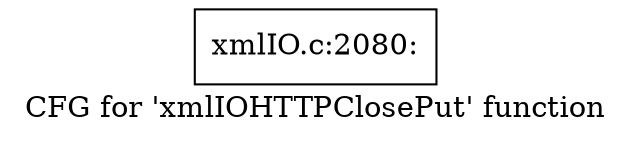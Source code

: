 digraph "CFG for 'xmlIOHTTPClosePut' function" {
	label="CFG for 'xmlIOHTTPClosePut' function";

	Node0x55ed347b6290 [shape=record,label="{xmlIO.c:2080:}"];
}
